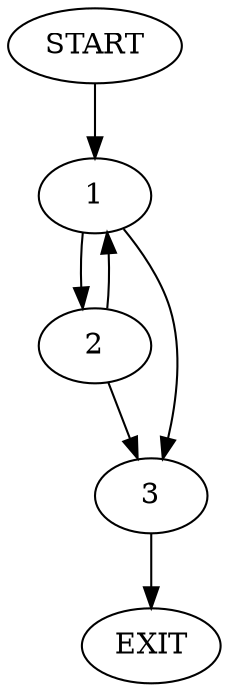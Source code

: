 digraph {
0 [label="START"];
1;
2;
3;
4 [label="EXIT"];
0 -> 1;
1 -> 2;
1 -> 3;
3 -> 4;
2 -> 1;
2 -> 3;
}